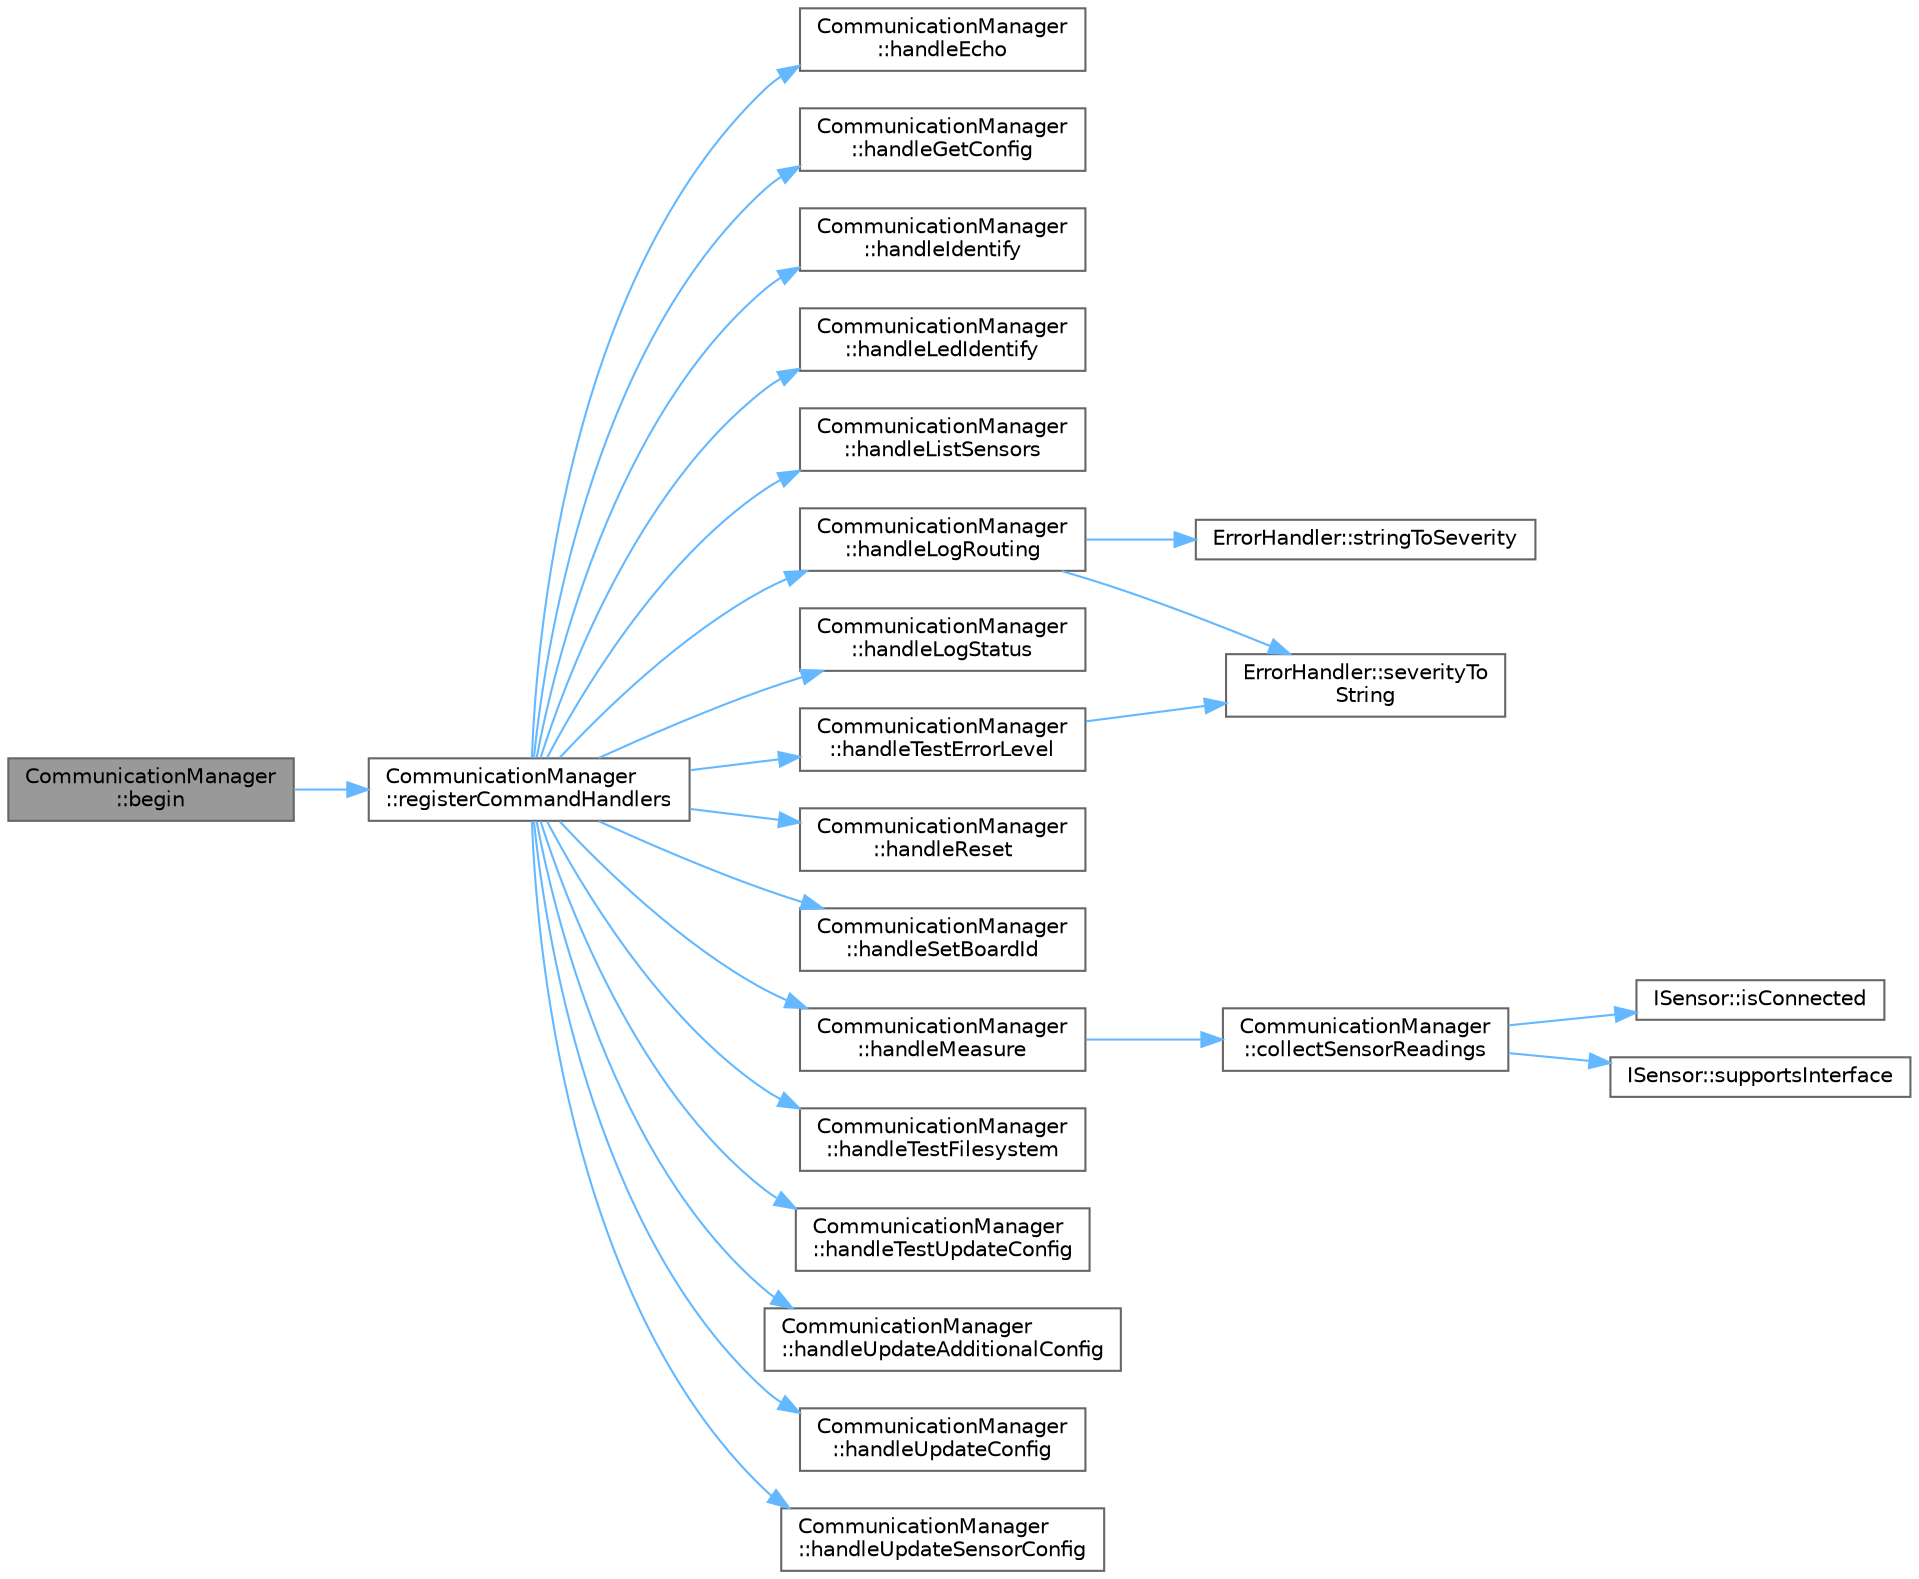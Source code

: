 digraph "CommunicationManager::begin"
{
 // LATEX_PDF_SIZE
  bgcolor="transparent";
  edge [fontname=Helvetica,fontsize=10,labelfontname=Helvetica,labelfontsize=10];
  node [fontname=Helvetica,fontsize=10,shape=box,height=0.2,width=0.4];
  rankdir="LR";
  Node1 [id="Node000001",label="CommunicationManager\l::begin",height=0.2,width=0.4,color="gray40", fillcolor="grey60", style="filled", fontcolor="black",tooltip="Initialize the communication system."];
  Node1 -> Node2 [id="edge1_Node000001_Node000002",color="steelblue1",style="solid",tooltip=" "];
  Node2 [id="Node000002",label="CommunicationManager\l::registerCommandHandlers",height=0.2,width=0.4,color="grey40", fillcolor="white", style="filled",URL="$class_communication_manager.html#a53fc653207de26539054ecf3ee15783f",tooltip="Register all commands with their handlers."];
  Node2 -> Node3 [id="edge2_Node000002_Node000003",color="steelblue1",style="solid",tooltip=" "];
  Node3 [id="Node000003",label="CommunicationManager\l::handleEcho",height=0.2,width=0.4,color="grey40", fillcolor="white", style="filled",URL="$class_communication_manager.html#a8fb1f9767a9c2a586a3eb921ec74f890",tooltip=" "];
  Node2 -> Node4 [id="edge3_Node000002_Node000004",color="steelblue1",style="solid",tooltip=" "];
  Node4 [id="Node000004",label="CommunicationManager\l::handleGetConfig",height=0.2,width=0.4,color="grey40", fillcolor="white", style="filled",URL="$class_communication_manager.html#a9e466f6aae9c40128ceaf16e04ca3760",tooltip=" "];
  Node2 -> Node5 [id="edge4_Node000002_Node000005",color="steelblue1",style="solid",tooltip=" "];
  Node5 [id="Node000005",label="CommunicationManager\l::handleIdentify",height=0.2,width=0.4,color="grey40", fillcolor="white", style="filled",URL="$class_communication_manager.html#ab28d570529a2303b1081e6016034c008",tooltip=" "];
  Node2 -> Node6 [id="edge5_Node000002_Node000006",color="steelblue1",style="solid",tooltip=" "];
  Node6 [id="Node000006",label="CommunicationManager\l::handleLedIdentify",height=0.2,width=0.4,color="grey40", fillcolor="white", style="filled",URL="$class_communication_manager.html#a9a16aa4fb18dfea11b2b3363b442f455",tooltip=" "];
  Node2 -> Node7 [id="edge6_Node000002_Node000007",color="steelblue1",style="solid",tooltip=" "];
  Node7 [id="Node000007",label="CommunicationManager\l::handleListSensors",height=0.2,width=0.4,color="grey40", fillcolor="white", style="filled",URL="$class_communication_manager.html#a1f7efa0a376d4f54d0ad503f4154216c",tooltip=" "];
  Node2 -> Node8 [id="edge7_Node000002_Node000008",color="steelblue1",style="solid",tooltip=" "];
  Node8 [id="Node000008",label="CommunicationManager\l::handleLogRouting",height=0.2,width=0.4,color="grey40", fillcolor="white", style="filled",URL="$class_communication_manager.html#a10b20a1f75bc05bd5f73fef2e230e906",tooltip=" "];
  Node8 -> Node9 [id="edge8_Node000008_Node000009",color="steelblue1",style="solid",tooltip=" "];
  Node9 [id="Node000009",label="ErrorHandler::severityTo\lString",height=0.2,width=0.4,color="grey40", fillcolor="white", style="filled",URL="$class_error_handler.html#a28e4c666c764f31533832edde5d8e014",tooltip="Convert severity level to string."];
  Node8 -> Node10 [id="edge9_Node000008_Node000010",color="steelblue1",style="solid",tooltip=" "];
  Node10 [id="Node000010",label="ErrorHandler::stringToSeverity",height=0.2,width=0.4,color="grey40", fillcolor="white", style="filled",URL="$class_error_handler.html#a6c957506a74daf83fad82b459adfbd8f",tooltip="Convert string to severity level."];
  Node2 -> Node11 [id="edge10_Node000002_Node000011",color="steelblue1",style="solid",tooltip=" "];
  Node11 [id="Node000011",label="CommunicationManager\l::handleLogStatus",height=0.2,width=0.4,color="grey40", fillcolor="white", style="filled",URL="$class_communication_manager.html#aa623a44630d5beecf132c1bbcf42c9a0",tooltip=" "];
  Node2 -> Node12 [id="edge11_Node000002_Node000012",color="steelblue1",style="solid",tooltip=" "];
  Node12 [id="Node000012",label="CommunicationManager\l::handleMeasure",height=0.2,width=0.4,color="grey40", fillcolor="white", style="filled",URL="$class_communication_manager.html#ab395f48ff53e0ebe90d460b5db023a31",tooltip=" "];
  Node12 -> Node13 [id="edge12_Node000012_Node000013",color="steelblue1",style="solid",tooltip=" "];
  Node13 [id="Node000013",label="CommunicationManager\l::collectSensorReadings",height=0.2,width=0.4,color="grey40", fillcolor="white", style="filled",URL="$class_communication_manager.html#a14eb31396c8a6ecd19c802120dd6655b",tooltip="Collect readings from a sensor into a values vector."];
  Node13 -> Node14 [id="edge13_Node000013_Node000014",color="steelblue1",style="solid",tooltip=" "];
  Node14 [id="Node000014",label="ISensor::isConnected",height=0.2,width=0.4,color="grey40", fillcolor="white", style="filled",URL="$class_i_sensor.html#ac7678115a091121756493cd2da886a5c",tooltip="Check if sensor is connected and working."];
  Node13 -> Node15 [id="edge14_Node000013_Node000015",color="steelblue1",style="solid",tooltip=" "];
  Node15 [id="Node000015",label="ISensor::supportsInterface",height=0.2,width=0.4,color="grey40", fillcolor="white", style="filled",URL="$class_i_sensor.html#a0aa4dae9e1a5405d10ab3d5354b816af",tooltip="Check if sensor supports a specific interface."];
  Node2 -> Node16 [id="edge15_Node000002_Node000016",color="steelblue1",style="solid",tooltip=" "];
  Node16 [id="Node000016",label="CommunicationManager\l::handleReset",height=0.2,width=0.4,color="grey40", fillcolor="white", style="filled",URL="$class_communication_manager.html#a81804ee03e76e61bb6b872d846b98d6d",tooltip=" "];
  Node2 -> Node17 [id="edge16_Node000002_Node000017",color="steelblue1",style="solid",tooltip=" "];
  Node17 [id="Node000017",label="CommunicationManager\l::handleSetBoardId",height=0.2,width=0.4,color="grey40", fillcolor="white", style="filled",URL="$class_communication_manager.html#acc48d8601ba151bde49491bc78b4c22b",tooltip=" "];
  Node2 -> Node18 [id="edge17_Node000002_Node000018",color="steelblue1",style="solid",tooltip=" "];
  Node18 [id="Node000018",label="CommunicationManager\l::handleTestErrorLevel",height=0.2,width=0.4,color="grey40", fillcolor="white", style="filled",URL="$class_communication_manager.html#af94e9702ed5b64fdb29b1b26dd37634a",tooltip=" "];
  Node18 -> Node9 [id="edge18_Node000018_Node000009",color="steelblue1",style="solid",tooltip=" "];
  Node2 -> Node19 [id="edge19_Node000002_Node000019",color="steelblue1",style="solid",tooltip=" "];
  Node19 [id="Node000019",label="CommunicationManager\l::handleTestFilesystem",height=0.2,width=0.4,color="grey40", fillcolor="white", style="filled",URL="$class_communication_manager.html#a2c99f4b4153b21958293f7712deaaf8c",tooltip=" "];
  Node2 -> Node20 [id="edge20_Node000002_Node000020",color="steelblue1",style="solid",tooltip=" "];
  Node20 [id="Node000020",label="CommunicationManager\l::handleTestUpdateConfig",height=0.2,width=0.4,color="grey40", fillcolor="white", style="filled",URL="$class_communication_manager.html#a205f94dd9f32637e2edd6cf97f1fb6f4",tooltip=" "];
  Node2 -> Node21 [id="edge21_Node000002_Node000021",color="steelblue1",style="solid",tooltip=" "];
  Node21 [id="Node000021",label="CommunicationManager\l::handleUpdateAdditionalConfig",height=0.2,width=0.4,color="grey40", fillcolor="white", style="filled",URL="$class_communication_manager.html#a8f5eb6ecdb139de607e4e31a2002436b",tooltip=" "];
  Node2 -> Node22 [id="edge22_Node000002_Node000022",color="steelblue1",style="solid",tooltip=" "];
  Node22 [id="Node000022",label="CommunicationManager\l::handleUpdateConfig",height=0.2,width=0.4,color="grey40", fillcolor="white", style="filled",URL="$class_communication_manager.html#afe24efdbc43954bdf7905f5af35984de",tooltip=" "];
  Node2 -> Node23 [id="edge23_Node000002_Node000023",color="steelblue1",style="solid",tooltip=" "];
  Node23 [id="Node000023",label="CommunicationManager\l::handleUpdateSensorConfig",height=0.2,width=0.4,color="grey40", fillcolor="white", style="filled",URL="$class_communication_manager.html#a33df2902a6f2aad452fcf5774101ac30",tooltip=" "];
}
